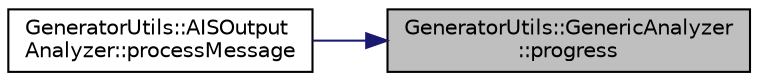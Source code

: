 digraph "GeneratorUtils::GenericAnalyzer::progress"
{
 // LATEX_PDF_SIZE
  edge [fontname="Helvetica",fontsize="10",labelfontname="Helvetica",labelfontsize="10"];
  node [fontname="Helvetica",fontsize="10",shape=record];
  rankdir="RL";
  Node1 [label="GeneratorUtils::GenericAnalyzer\l::progress",height=0.2,width=0.4,color="black", fillcolor="grey75", style="filled", fontcolor="black",tooltip=" "];
  Node1 -> Node2 [dir="back",color="midnightblue",fontsize="10",style="solid",fontname="Helvetica"];
  Node2 [label="GeneratorUtils::AISOutput\lAnalyzer::processMessage",height=0.2,width=0.4,color="black", fillcolor="white", style="filled",URL="$class_generator_utils_1_1_a_i_s_output_analyzer.html#ab8967905788527148cca88ca0673bb91",tooltip=" "];
}
